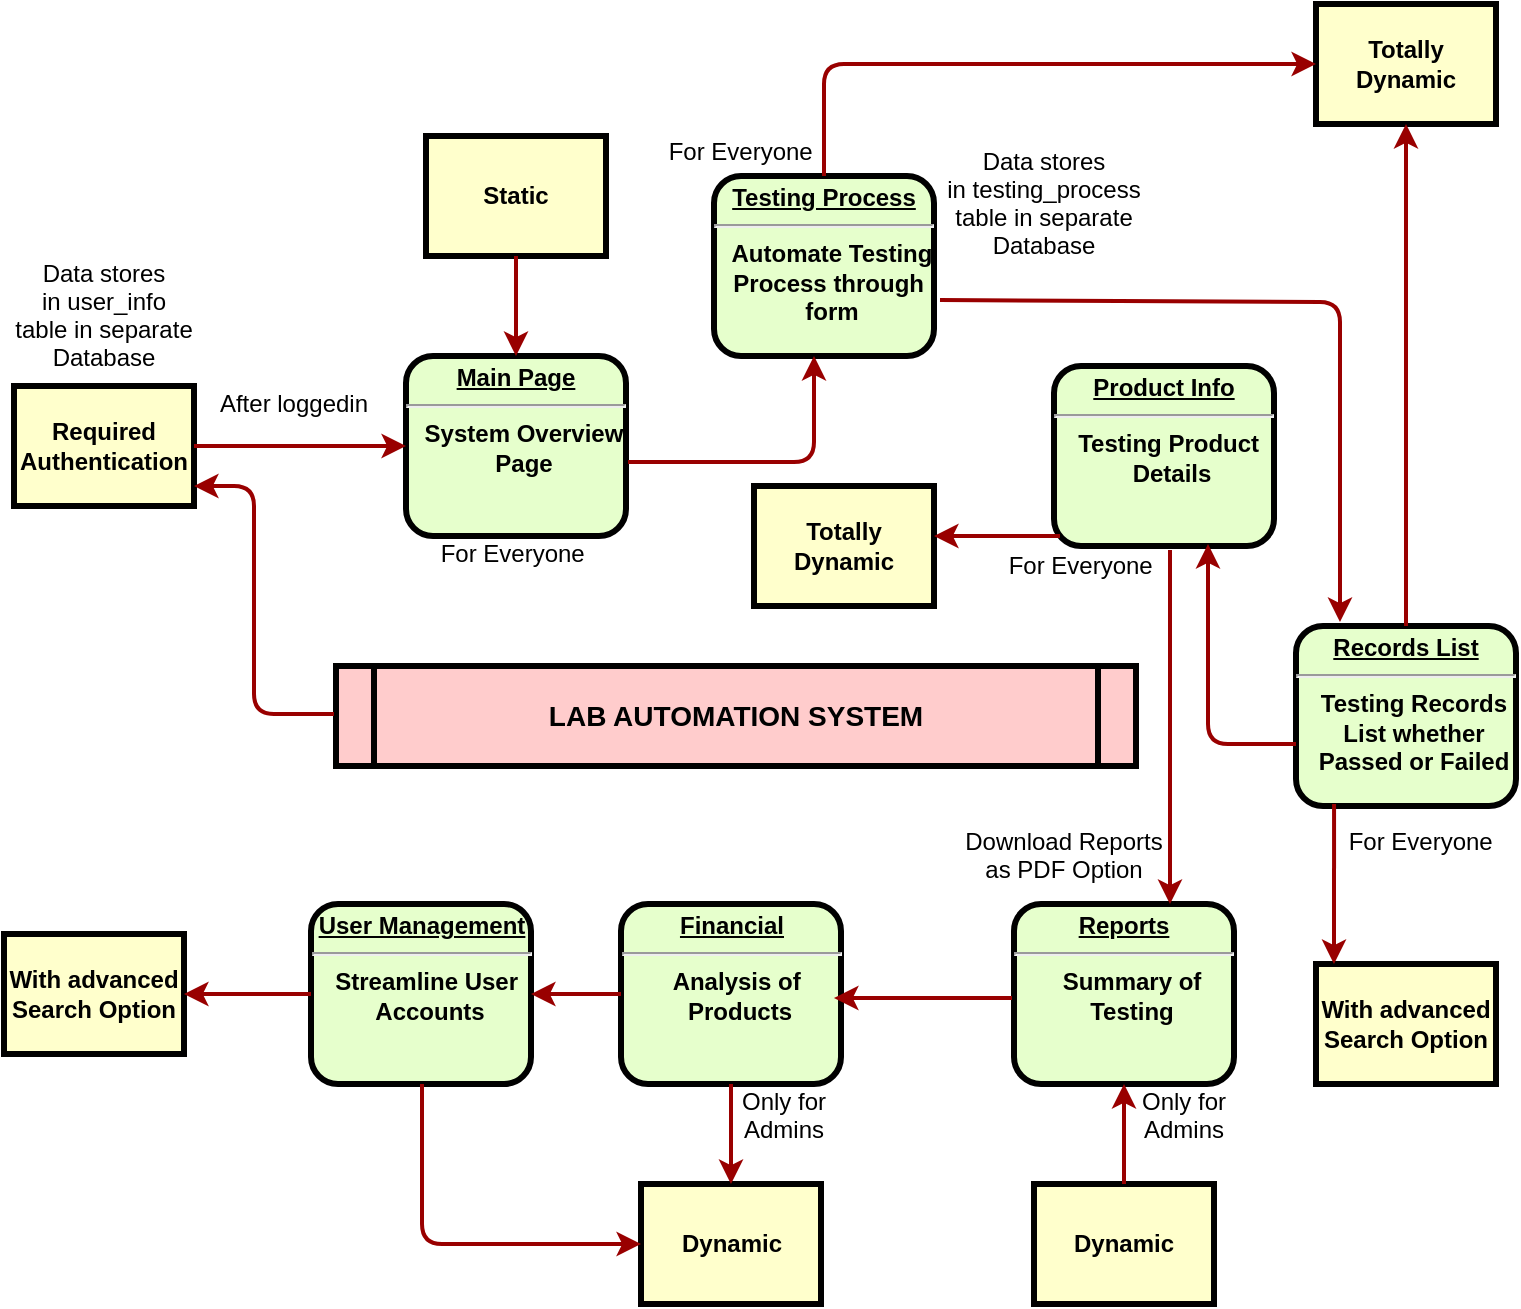 <mxfile version="23.1.5" type="device">
  <diagram name="Page-1" id="c7558073-3199-34d8-9f00-42111426c3f3">
    <mxGraphModel dx="794" dy="690" grid="1" gridSize="10" guides="1" tooltips="1" connect="1" arrows="1" fold="1" page="1" pageScale="1" pageWidth="826" pageHeight="1169" background="none" math="0" shadow="0">
      <root>
        <mxCell id="0" />
        <mxCell id="1" parent="0" />
        <mxCell id="2" value="&lt;p style=&quot;margin: 0px; margin-top: 4px; text-align: center; text-decoration: underline;&quot;&gt;&lt;strong&gt;Main Page&lt;/strong&gt;&lt;/p&gt;&lt;hr&gt;&lt;p style=&quot;margin: 0px; margin-left: 8px;&quot;&gt;System Overview&lt;/p&gt;&lt;p style=&quot;margin: 0px; margin-left: 8px;&quot;&gt;Page&lt;/p&gt;" style="verticalAlign=middle;align=center;overflow=fill;fontSize=12;fontFamily=Helvetica;html=1;rounded=1;fontStyle=1;strokeWidth=3;fillColor=#E6FFCC" parent="1" vertex="1">
          <mxGeometry x="236" y="236" width="110" height="90" as="geometry" />
        </mxCell>
        <mxCell id="3" value="Static" style="whiteSpace=wrap;align=center;verticalAlign=middle;fontStyle=1;strokeWidth=3;fillColor=#FFFFCC" parent="1" vertex="1">
          <mxGeometry x="246" y="126" width="90" height="60" as="geometry" />
        </mxCell>
        <mxCell id="4" value="Required&#xa;Authentication" style="whiteSpace=wrap;align=center;verticalAlign=middle;fontStyle=1;strokeWidth=3;fillColor=#FFFFCC" parent="1" vertex="1">
          <mxGeometry x="40" y="251" width="90" height="60" as="geometry" />
        </mxCell>
        <mxCell id="5" value="LAB AUTOMATION SYSTEM" style="shape=process;whiteSpace=wrap;align=center;verticalAlign=middle;size=0.048;fontStyle=1;strokeWidth=3;fillColor=#FFCCCC;fontSize=14;" parent="1" vertex="1">
          <mxGeometry x="201.0" y="391" width="400" height="50" as="geometry" />
        </mxCell>
        <mxCell id="6" value="&lt;p style=&quot;margin: 0px; margin-top: 4px; text-align: center; text-decoration: underline;&quot;&gt;&lt;strong&gt;Testing Process&lt;/strong&gt;&lt;/p&gt;&lt;hr&gt;&lt;p style=&quot;margin: 0px; margin-left: 8px;&quot;&gt;Automate Testing&lt;/p&gt;&lt;p style=&quot;margin: 0px; margin-left: 8px;&quot;&gt;Process through&amp;nbsp;&lt;/p&gt;&lt;p style=&quot;margin: 0px; margin-left: 8px;&quot;&gt;form&lt;/p&gt;" style="verticalAlign=middle;align=center;overflow=fill;fontSize=12;fontFamily=Helvetica;html=1;rounded=1;fontStyle=1;strokeWidth=3;fillColor=#E6FFCC" parent="1" vertex="1">
          <mxGeometry x="390" y="146" width="110" height="90" as="geometry" />
        </mxCell>
        <mxCell id="7" value="&lt;p style=&quot;margin: 0px; margin-top: 4px; text-align: center; text-decoration: underline;&quot;&gt;&lt;strong&gt;Records List&lt;/strong&gt;&lt;/p&gt;&lt;hr&gt;&lt;p style=&quot;margin: 0px; margin-left: 8px;&quot;&gt;Testing Records&lt;/p&gt;&lt;p style=&quot;margin: 0px; margin-left: 8px;&quot;&gt;List whether&lt;/p&gt;&lt;p style=&quot;margin: 0px; margin-left: 8px;&quot;&gt;Passed or Failed&lt;/p&gt;" style="verticalAlign=middle;align=center;overflow=fill;fontSize=12;fontFamily=Helvetica;html=1;rounded=1;fontStyle=1;strokeWidth=3;fillColor=#E6FFCC" parent="1" vertex="1">
          <mxGeometry x="681" y="371" width="110" height="90" as="geometry" />
        </mxCell>
        <mxCell id="8" value="&lt;p style=&quot;margin: 0px; margin-top: 4px; text-align: center; text-decoration: underline;&quot;&gt;&lt;strong&gt;&lt;strong&gt;Product Info&lt;/strong&gt;&lt;br&gt;&lt;/strong&gt;&lt;/p&gt;&lt;hr&gt;&lt;p style=&quot;margin: 0px; margin-left: 8px;&quot;&gt;Testing Product&amp;nbsp;&lt;/p&gt;&lt;p style=&quot;margin: 0px; margin-left: 8px;&quot;&gt;Details&lt;br&gt;&lt;/p&gt;" style="verticalAlign=middle;align=center;overflow=fill;fontSize=12;fontFamily=Helvetica;html=1;rounded=1;fontStyle=1;strokeWidth=3;fillColor=#E6FFCC" parent="1" vertex="1">
          <mxGeometry x="560" y="241" width="110" height="90" as="geometry" />
        </mxCell>
        <mxCell id="9" value="&lt;p style=&quot;margin: 0px; margin-top: 4px; text-align: center; text-decoration: underline;&quot;&gt;&lt;strong&gt;Reports&lt;/strong&gt;&lt;/p&gt;&lt;hr&gt;&lt;p style=&quot;margin: 0px; margin-left: 8px;&quot;&gt;Summary of&lt;/p&gt;&lt;p style=&quot;margin: 0px; margin-left: 8px;&quot;&gt;Testing&lt;/p&gt;" style="verticalAlign=middle;align=center;overflow=fill;fontSize=12;fontFamily=Helvetica;html=1;rounded=1;fontStyle=1;strokeWidth=3;fillColor=#E6FFCC" parent="1" vertex="1">
          <mxGeometry x="540" y="510" width="110" height="90" as="geometry" />
        </mxCell>
        <mxCell id="10" value="&lt;p style=&quot;margin: 0px; margin-top: 4px; text-align: center; text-decoration: underline;&quot;&gt;&lt;strong&gt;User Management&lt;/strong&gt;&lt;/p&gt;&lt;hr&gt;&lt;p style=&quot;margin: 0px; margin-left: 8px;&quot;&gt;Streamline User&amp;nbsp;&lt;/p&gt;&lt;p style=&quot;margin: 0px; margin-left: 8px;&quot;&gt;Accounts&lt;br&gt;&lt;/p&gt;" style="verticalAlign=middle;align=center;overflow=fill;fontSize=12;fontFamily=Helvetica;html=1;rounded=1;fontStyle=1;strokeWidth=3;fillColor=#E6FFCC" parent="1" vertex="1">
          <mxGeometry x="188.5" y="510" width="110" height="90" as="geometry" />
        </mxCell>
        <mxCell id="12" value="Totally Dynamic" style="whiteSpace=wrap;align=center;verticalAlign=middle;fontStyle=1;strokeWidth=3;fillColor=#FFFFCC" parent="1" vertex="1">
          <mxGeometry x="691" y="60.0" width="90" height="60" as="geometry" />
        </mxCell>
        <mxCell id="13" value="Dynamic" style="whiteSpace=wrap;align=center;verticalAlign=middle;fontStyle=1;strokeWidth=3;fillColor=#FFFFCC" parent="1" vertex="1">
          <mxGeometry x="353.5" y="650" width="90" height="60" as="geometry" />
        </mxCell>
        <mxCell id="14" value="With advanced&#xa;Search Option" style="whiteSpace=wrap;align=center;verticalAlign=middle;fontStyle=1;strokeWidth=3;fillColor=#FFFFCC" parent="1" vertex="1">
          <mxGeometry x="35.0" y="525.0" width="90" height="60" as="geometry" />
        </mxCell>
        <mxCell id="15" value="Dynamic" style="whiteSpace=wrap;align=center;verticalAlign=middle;fontStyle=1;strokeWidth=3;fillColor=#FFFFCC" parent="1" vertex="1">
          <mxGeometry x="550.0" y="650" width="90" height="60" as="geometry" />
        </mxCell>
        <mxCell id="36" value="" style="edgeStyle=none;noEdgeStyle=1;strokeColor=#990000;strokeWidth=2" parent="1" source="3" target="2" edge="1">
          <mxGeometry width="100" height="100" relative="1" as="geometry">
            <mxPoint x="20" y="250" as="sourcePoint" />
            <mxPoint x="120" y="150" as="targetPoint" />
          </mxGeometry>
        </mxCell>
        <mxCell id="37" value="" style="edgeStyle=none;noEdgeStyle=1;strokeColor=#990000;strokeWidth=2" parent="1" source="4" target="2" edge="1">
          <mxGeometry width="100" height="100" relative="1" as="geometry">
            <mxPoint x="280" y="190" as="sourcePoint" />
            <mxPoint x="380" y="90" as="targetPoint" />
          </mxGeometry>
        </mxCell>
        <mxCell id="11" value="&lt;p style=&quot;margin: 0px; margin-top: 4px; text-align: center; text-decoration: underline;&quot;&gt;&lt;strong&gt;Financial&lt;/strong&gt;&lt;/p&gt;&lt;hr&gt;&lt;p style=&quot;margin: 0px; margin-left: 8px;&quot;&gt;Analysis of&amp;nbsp;&lt;/p&gt;&lt;p style=&quot;margin: 0px; margin-left: 8px;&quot;&gt;Products&lt;/p&gt;" style="verticalAlign=middle;align=center;overflow=fill;fontSize=12;fontFamily=Helvetica;html=1;rounded=1;fontStyle=1;strokeWidth=3;fillColor=#E6FFCC" parent="1" vertex="1">
          <mxGeometry x="343.5" y="510" width="110" height="90" as="geometry" />
        </mxCell>
        <mxCell id="52" value="After loggedin" style="text;spacingTop=-5;align=center" parent="1" vertex="1">
          <mxGeometry x="165" y="251" width="30" height="19" as="geometry" />
        </mxCell>
        <mxCell id="55" value="" style="edgeStyle=elbowEdgeStyle;elbow=horizontal;strokeColor=#990000;strokeWidth=2;entryX=1;entryY=0.75;entryDx=0;entryDy=0;" parent="1" edge="1">
          <mxGeometry width="100" height="100" relative="1" as="geometry">
            <mxPoint x="200" y="415" as="sourcePoint" />
            <mxPoint x="130" y="301" as="targetPoint" />
            <Array as="points">
              <mxPoint x="160" y="435" />
            </Array>
          </mxGeometry>
        </mxCell>
        <mxCell id="58" value="" style="edgeStyle=elbowEdgeStyle;elbow=horizontal;strokeColor=#990000;strokeWidth=2;exitX=1.009;exitY=0.589;exitDx=0;exitDy=0;exitPerimeter=0;" parent="1" source="2" target="6" edge="1">
          <mxGeometry width="100" height="100" relative="1" as="geometry">
            <mxPoint x="380" y="370" as="sourcePoint" />
            <mxPoint x="480" y="270" as="targetPoint" />
            <Array as="points">
              <mxPoint x="440" y="310" />
            </Array>
          </mxGeometry>
        </mxCell>
        <mxCell id="65" value="" style="edgeStyle=elbowEdgeStyle;elbow=horizontal;strokeColor=#990000;strokeWidth=2" parent="1" source="6" target="12" edge="1">
          <mxGeometry width="100" height="100" relative="1" as="geometry">
            <mxPoint x="260" y="180.0" as="sourcePoint" />
            <mxPoint x="360" y="80.0" as="targetPoint" />
            <Array as="points">
              <mxPoint x="445" y="140" />
            </Array>
          </mxGeometry>
        </mxCell>
        <mxCell id="67" value="" style="edgeStyle=elbowEdgeStyle;elbow=horizontal;strokeColor=#990000;strokeWidth=2" parent="1" source="7" target="12" edge="1">
          <mxGeometry width="100" height="100" relative="1" as="geometry">
            <mxPoint x="660.0" y="360" as="sourcePoint" />
            <mxPoint x="760.0" y="260" as="targetPoint" />
          </mxGeometry>
        </mxCell>
        <mxCell id="73" value="" style="edgeStyle=elbowEdgeStyle;elbow=vertical;strokeColor=#990000;strokeWidth=2;entryX=0.7;entryY=0.989;entryDx=0;entryDy=0;entryPerimeter=0;" parent="1" source="7" target="8" edge="1">
          <mxGeometry width="100" height="100" relative="1" as="geometry">
            <mxPoint x="460" y="500" as="sourcePoint" />
            <mxPoint x="637.5" y="341" as="targetPoint" />
            <Array as="points">
              <mxPoint x="650" y="430" />
            </Array>
          </mxGeometry>
        </mxCell>
        <mxCell id="78" value="" style="edgeStyle=elbowEdgeStyle;elbow=horizontal;strokeColor=#990000;strokeWidth=2" parent="1" source="15" target="9" edge="1">
          <mxGeometry width="100" height="100" relative="1" as="geometry">
            <mxPoint x="430" y="700" as="sourcePoint" />
            <mxPoint x="530" y="600" as="targetPoint" />
          </mxGeometry>
        </mxCell>
        <mxCell id="79" value="Only for&#xa;Admins" style="text;spacingTop=-5;align=center" parent="1" vertex="1">
          <mxGeometry x="610" y="600" width="30" height="20" as="geometry" />
        </mxCell>
        <mxCell id="83" value="" style="edgeStyle=elbowEdgeStyle;elbow=horizontal;strokeColor=#990000;strokeWidth=2" parent="1" source="11" target="13" edge="1">
          <mxGeometry width="100" height="100" relative="1" as="geometry">
            <mxPoint x="200" y="660.0" as="sourcePoint" />
            <mxPoint x="230.0" y="650" as="targetPoint" />
          </mxGeometry>
        </mxCell>
        <mxCell id="84" value="Only for&#xa;Admins" style="text;spacingTop=-5;align=center" parent="1" vertex="1">
          <mxGeometry x="410.0" y="600.0" width="30" height="20" as="geometry" />
        </mxCell>
        <mxCell id="85" value="" style="edgeStyle=elbowEdgeStyle;elbow=horizontal;strokeColor=#990000;strokeWidth=2" parent="1" source="10" target="13" edge="1">
          <mxGeometry width="100" height="100" relative="1" as="geometry">
            <mxPoint x="130.0" y="740" as="sourcePoint" />
            <mxPoint x="230.0" y="640" as="targetPoint" />
            <Array as="points">
              <mxPoint x="244" y="630" />
            </Array>
          </mxGeometry>
        </mxCell>
        <mxCell id="87" value="" style="edgeStyle=elbowEdgeStyle;elbow=vertical;strokeColor=#990000;strokeWidth=2" parent="1" source="10" target="14" edge="1">
          <mxGeometry width="100" height="100" relative="1" as="geometry">
            <mxPoint x="70" y="740" as="sourcePoint" />
            <mxPoint x="170" y="640" as="targetPoint" />
          </mxGeometry>
        </mxCell>
        <mxCell id="95" value="Download Reports&#xa;as PDF Option" style="text;spacingTop=-5;align=center" parent="1" vertex="1">
          <mxGeometry x="550" y="470.0" width="30" height="20" as="geometry" />
        </mxCell>
        <mxCell id="w-atg8s-QcylG5QwVCLj-103" value="" style="edgeStyle=none;noEdgeStyle=1;strokeColor=#990000;strokeWidth=2" edge="1" parent="1">
          <mxGeometry width="100" height="100" relative="1" as="geometry">
            <mxPoint x="503" y="208" as="sourcePoint" />
            <mxPoint x="703" y="369" as="targetPoint" />
            <Array as="points">
              <mxPoint x="703" y="209" />
            </Array>
          </mxGeometry>
        </mxCell>
        <mxCell id="w-atg8s-QcylG5QwVCLj-106" value="Totally Dynamic" style="whiteSpace=wrap;align=center;verticalAlign=middle;fontStyle=1;strokeWidth=3;fillColor=#FFFFCC" vertex="1" parent="1">
          <mxGeometry x="410" y="301" width="90" height="60" as="geometry" />
        </mxCell>
        <mxCell id="w-atg8s-QcylG5QwVCLj-107" value="" style="edgeStyle=elbowEdgeStyle;elbow=vertical;strokeColor=#990000;strokeWidth=2" edge="1" parent="1">
          <mxGeometry width="100" height="100" relative="1" as="geometry">
            <mxPoint x="563" y="326" as="sourcePoint" />
            <mxPoint x="500" y="326" as="targetPoint" />
          </mxGeometry>
        </mxCell>
        <mxCell id="w-atg8s-QcylG5QwVCLj-108" value="" style="edgeStyle=elbowEdgeStyle;elbow=horizontal;strokeColor=#990000;strokeWidth=2;fontSize=6;" edge="1" parent="1" target="9">
          <mxGeometry width="100" height="100" relative="1" as="geometry">
            <mxPoint x="618" y="333" as="sourcePoint" />
            <mxPoint x="618" y="500" as="targetPoint" />
            <Array as="points">
              <mxPoint x="618" y="372" />
            </Array>
          </mxGeometry>
        </mxCell>
        <mxCell id="w-atg8s-QcylG5QwVCLj-109" value="For Everyone &#xa;" style="text;spacingTop=-5;align=center" vertex="1" parent="1">
          <mxGeometry x="276" y="326" width="30" height="29" as="geometry" />
        </mxCell>
        <mxCell id="w-atg8s-QcylG5QwVCLj-110" value="For Everyone &#xa;" style="text;spacingTop=-5;align=center" vertex="1" parent="1">
          <mxGeometry x="390" y="125" width="30" height="29" as="geometry" />
        </mxCell>
        <mxCell id="w-atg8s-QcylG5QwVCLj-111" value="For Everyone &#xa;" style="text;spacingTop=-5;align=center" vertex="1" parent="1">
          <mxGeometry x="560" y="332" width="30" height="29" as="geometry" />
        </mxCell>
        <mxCell id="w-atg8s-QcylG5QwVCLj-112" value="For Everyone &#xa;" style="text;spacingTop=-5;align=center" vertex="1" parent="1">
          <mxGeometry x="730" y="470" width="30" height="29" as="geometry" />
        </mxCell>
        <mxCell id="w-atg8s-QcylG5QwVCLj-114" value="" style="edgeStyle=elbowEdgeStyle;elbow=vertical;strokeColor=#990000;strokeWidth=2;entryX=0.968;entryY=0.522;entryDx=0;entryDy=0;entryPerimeter=0;" edge="1" parent="1" target="11">
          <mxGeometry width="100" height="100" relative="1" as="geometry">
            <mxPoint x="539" y="557" as="sourcePoint" />
            <mxPoint x="460" y="557" as="targetPoint" />
          </mxGeometry>
        </mxCell>
        <mxCell id="w-atg8s-QcylG5QwVCLj-120" value="Data stores&#xa;in testing_process&#xa;table in separate&#xa;Database" style="text;spacingTop=-5;align=center" vertex="1" parent="1">
          <mxGeometry x="540" y="130" width="30" height="19" as="geometry" />
        </mxCell>
        <mxCell id="w-atg8s-QcylG5QwVCLj-125" value="Data stores&#xa;in user_info&#xa;table in separate&#xa;Database" style="text;spacingTop=-5;align=center" vertex="1" parent="1">
          <mxGeometry x="70" y="186" width="30" height="19" as="geometry" />
        </mxCell>
        <mxCell id="w-atg8s-QcylG5QwVCLj-131" value="" style="edgeStyle=elbowEdgeStyle;elbow=vertical;strokeColor=#990000;strokeWidth=2;entryX=0.968;entryY=0.522;entryDx=0;entryDy=0;entryPerimeter=0;exitX=0;exitY=0.5;exitDx=0;exitDy=0;" edge="1" parent="1" source="11">
          <mxGeometry width="100" height="100" relative="1" as="geometry">
            <mxPoint x="387.5" y="554.5" as="sourcePoint" />
            <mxPoint x="298.5" y="554.5" as="targetPoint" />
          </mxGeometry>
        </mxCell>
        <mxCell id="w-atg8s-QcylG5QwVCLj-132" value="With advanced&#xa;Search Option" style="whiteSpace=wrap;align=center;verticalAlign=middle;fontStyle=1;strokeWidth=3;fillColor=#FFFFCC" vertex="1" parent="1">
          <mxGeometry x="691" y="540.0" width="90" height="60" as="geometry" />
        </mxCell>
        <mxCell id="w-atg8s-QcylG5QwVCLj-133" value="" style="edgeStyle=elbowEdgeStyle;elbow=horizontal;strokeColor=#990000;strokeWidth=2;exitX=0.173;exitY=0.989;exitDx=0;exitDy=0;exitPerimeter=0;" edge="1" parent="1" source="7">
          <mxGeometry width="100" height="100" relative="1" as="geometry">
            <mxPoint x="700" y="490" as="sourcePoint" />
            <mxPoint x="700" y="540" as="targetPoint" />
          </mxGeometry>
        </mxCell>
      </root>
    </mxGraphModel>
  </diagram>
</mxfile>
